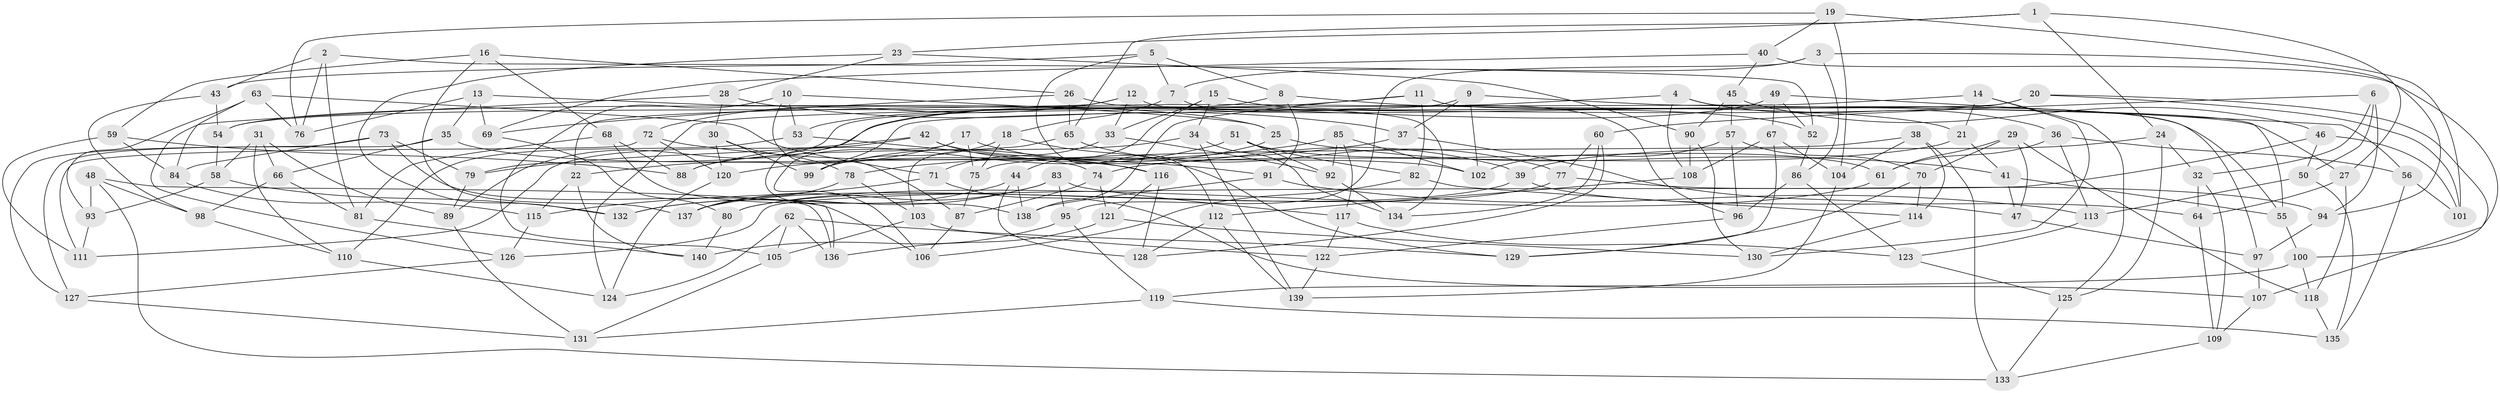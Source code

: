 // Generated by graph-tools (version 1.1) at 2025/03/03/09/25 03:03:04]
// undirected, 140 vertices, 280 edges
graph export_dot {
graph [start="1"]
  node [color=gray90,style=filled];
  1;
  2;
  3;
  4;
  5;
  6;
  7;
  8;
  9;
  10;
  11;
  12;
  13;
  14;
  15;
  16;
  17;
  18;
  19;
  20;
  21;
  22;
  23;
  24;
  25;
  26;
  27;
  28;
  29;
  30;
  31;
  32;
  33;
  34;
  35;
  36;
  37;
  38;
  39;
  40;
  41;
  42;
  43;
  44;
  45;
  46;
  47;
  48;
  49;
  50;
  51;
  52;
  53;
  54;
  55;
  56;
  57;
  58;
  59;
  60;
  61;
  62;
  63;
  64;
  65;
  66;
  67;
  68;
  69;
  70;
  71;
  72;
  73;
  74;
  75;
  76;
  77;
  78;
  79;
  80;
  81;
  82;
  83;
  84;
  85;
  86;
  87;
  88;
  89;
  90;
  91;
  92;
  93;
  94;
  95;
  96;
  97;
  98;
  99;
  100;
  101;
  102;
  103;
  104;
  105;
  106;
  107;
  108;
  109;
  110;
  111;
  112;
  113;
  114;
  115;
  116;
  117;
  118;
  119;
  120;
  121;
  122;
  123;
  124;
  125;
  126;
  127;
  128;
  129;
  130;
  131;
  132;
  133;
  134;
  135;
  136;
  137;
  138;
  139;
  140;
  1 -- 27;
  1 -- 65;
  1 -- 24;
  1 -- 23;
  2 -- 52;
  2 -- 43;
  2 -- 81;
  2 -- 76;
  3 -- 7;
  3 -- 95;
  3 -- 94;
  3 -- 86;
  4 -- 136;
  4 -- 36;
  4 -- 108;
  4 -- 55;
  5 -- 112;
  5 -- 8;
  5 -- 7;
  5 -- 43;
  6 -- 32;
  6 -- 50;
  6 -- 94;
  6 -- 60;
  7 -- 18;
  7 -- 96;
  8 -- 91;
  8 -- 54;
  8 -- 21;
  9 -- 27;
  9 -- 79;
  9 -- 37;
  9 -- 102;
  10 -- 25;
  10 -- 87;
  10 -- 53;
  10 -- 105;
  11 -- 138;
  11 -- 82;
  11 -- 97;
  11 -- 53;
  12 -- 33;
  12 -- 72;
  12 -- 22;
  12 -- 55;
  13 -- 35;
  13 -- 25;
  13 -- 69;
  13 -- 76;
  14 -- 125;
  14 -- 124;
  14 -- 130;
  14 -- 21;
  15 -- 34;
  15 -- 52;
  15 -- 44;
  15 -- 33;
  16 -- 68;
  16 -- 26;
  16 -- 59;
  16 -- 137;
  17 -- 22;
  17 -- 39;
  17 -- 75;
  17 -- 106;
  18 -- 99;
  18 -- 75;
  18 -- 129;
  19 -- 101;
  19 -- 104;
  19 -- 40;
  19 -- 76;
  20 -- 54;
  20 -- 101;
  20 -- 107;
  20 -- 99;
  21 -- 74;
  21 -- 41;
  22 -- 140;
  22 -- 115;
  23 -- 90;
  23 -- 28;
  23 -- 132;
  24 -- 39;
  24 -- 125;
  24 -- 32;
  25 -- 41;
  25 -- 99;
  26 -- 65;
  26 -- 134;
  26 -- 69;
  27 -- 118;
  27 -- 64;
  28 -- 37;
  28 -- 30;
  28 -- 126;
  29 -- 70;
  29 -- 118;
  29 -- 47;
  29 -- 61;
  30 -- 99;
  30 -- 120;
  30 -- 78;
  31 -- 66;
  31 -- 110;
  31 -- 58;
  31 -- 89;
  32 -- 109;
  32 -- 64;
  33 -- 92;
  33 -- 71;
  34 -- 134;
  34 -- 88;
  34 -- 139;
  35 -- 127;
  35 -- 116;
  35 -- 66;
  36 -- 61;
  36 -- 56;
  36 -- 113;
  37 -- 78;
  37 -- 47;
  38 -- 133;
  38 -- 114;
  38 -- 104;
  38 -- 75;
  39 -- 64;
  39 -- 137;
  40 -- 100;
  40 -- 69;
  40 -- 45;
  41 -- 47;
  41 -- 55;
  42 -- 79;
  42 -- 111;
  42 -- 102;
  42 -- 116;
  43 -- 54;
  43 -- 98;
  44 -- 132;
  44 -- 128;
  44 -- 138;
  45 -- 90;
  45 -- 46;
  45 -- 57;
  46 -- 50;
  46 -- 126;
  46 -- 101;
  47 -- 97;
  48 -- 93;
  48 -- 136;
  48 -- 98;
  48 -- 133;
  49 -- 56;
  49 -- 52;
  49 -- 67;
  49 -- 89;
  50 -- 113;
  50 -- 135;
  51 -- 82;
  51 -- 92;
  51 -- 88;
  51 -- 61;
  52 -- 86;
  53 -- 74;
  53 -- 110;
  54 -- 58;
  55 -- 100;
  56 -- 135;
  56 -- 101;
  57 -- 96;
  57 -- 102;
  57 -- 70;
  58 -- 132;
  58 -- 93;
  59 -- 111;
  59 -- 88;
  59 -- 84;
  60 -- 134;
  60 -- 128;
  60 -- 77;
  61 -- 80;
  62 -- 136;
  62 -- 105;
  62 -- 124;
  62 -- 129;
  63 -- 93;
  63 -- 76;
  63 -- 71;
  63 -- 84;
  64 -- 109;
  65 -- 103;
  65 -- 77;
  66 -- 81;
  66 -- 98;
  67 -- 108;
  67 -- 104;
  67 -- 129;
  68 -- 138;
  68 -- 81;
  68 -- 88;
  69 -- 80;
  70 -- 114;
  70 -- 129;
  71 -- 107;
  71 -- 115;
  72 -- 120;
  72 -- 91;
  72 -- 111;
  73 -- 106;
  73 -- 84;
  73 -- 127;
  73 -- 79;
  74 -- 121;
  74 -- 87;
  75 -- 87;
  77 -- 80;
  77 -- 94;
  78 -- 103;
  78 -- 137;
  79 -- 89;
  80 -- 140;
  81 -- 140;
  82 -- 114;
  82 -- 106;
  83 -- 95;
  83 -- 132;
  83 -- 137;
  83 -- 117;
  84 -- 115;
  85 -- 92;
  85 -- 117;
  85 -- 120;
  85 -- 102;
  86 -- 96;
  86 -- 123;
  87 -- 106;
  89 -- 131;
  90 -- 108;
  90 -- 130;
  91 -- 138;
  91 -- 113;
  92 -- 134;
  93 -- 111;
  94 -- 97;
  95 -- 140;
  95 -- 119;
  96 -- 122;
  97 -- 107;
  98 -- 110;
  100 -- 118;
  100 -- 119;
  103 -- 105;
  103 -- 122;
  104 -- 139;
  105 -- 131;
  107 -- 109;
  108 -- 112;
  109 -- 133;
  110 -- 124;
  112 -- 128;
  112 -- 139;
  113 -- 123;
  114 -- 130;
  115 -- 126;
  116 -- 128;
  116 -- 121;
  117 -- 123;
  117 -- 122;
  118 -- 135;
  119 -- 135;
  119 -- 131;
  120 -- 124;
  121 -- 130;
  121 -- 136;
  122 -- 139;
  123 -- 125;
  125 -- 133;
  126 -- 127;
  127 -- 131;
}
